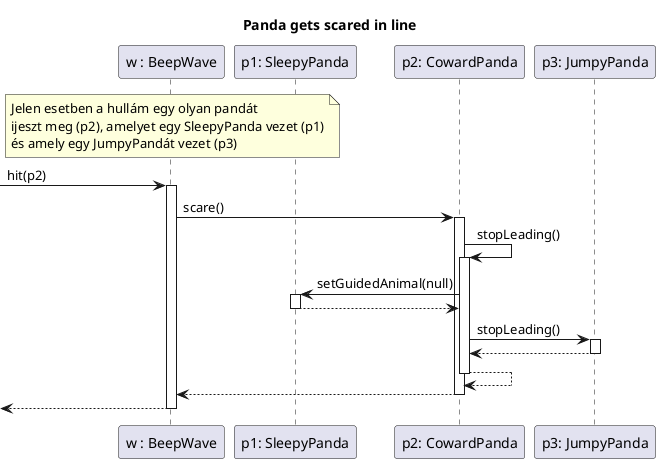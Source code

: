 @startuml
title Panda gets scared in line

participant "w : BeepWave" as w
participant "p1: SleepyPanda" as p1
participant "p2: CowardPanda" as p2
participant "p3: JumpyPanda" as p3

note over w
Jelen esetben a hullám egy olyan pandát
ijeszt meg (p2), amelyet egy SleepyPanda vezet (p1)
és amely egy JumpyPandát vezet (p3)
end note
[->w: hit(p2)
activate w


w->p2 ++: scare()

p2->p2 ++ : stopLeading()

p2 -> p1 ++: setGuidedAnimal(null)
p1-->p2 --


p2 -> p3 ++: stopLeading()
p3--> p2--




p2-->p2 --

p2-->w --


[<-- w
deactivate w
@enduml